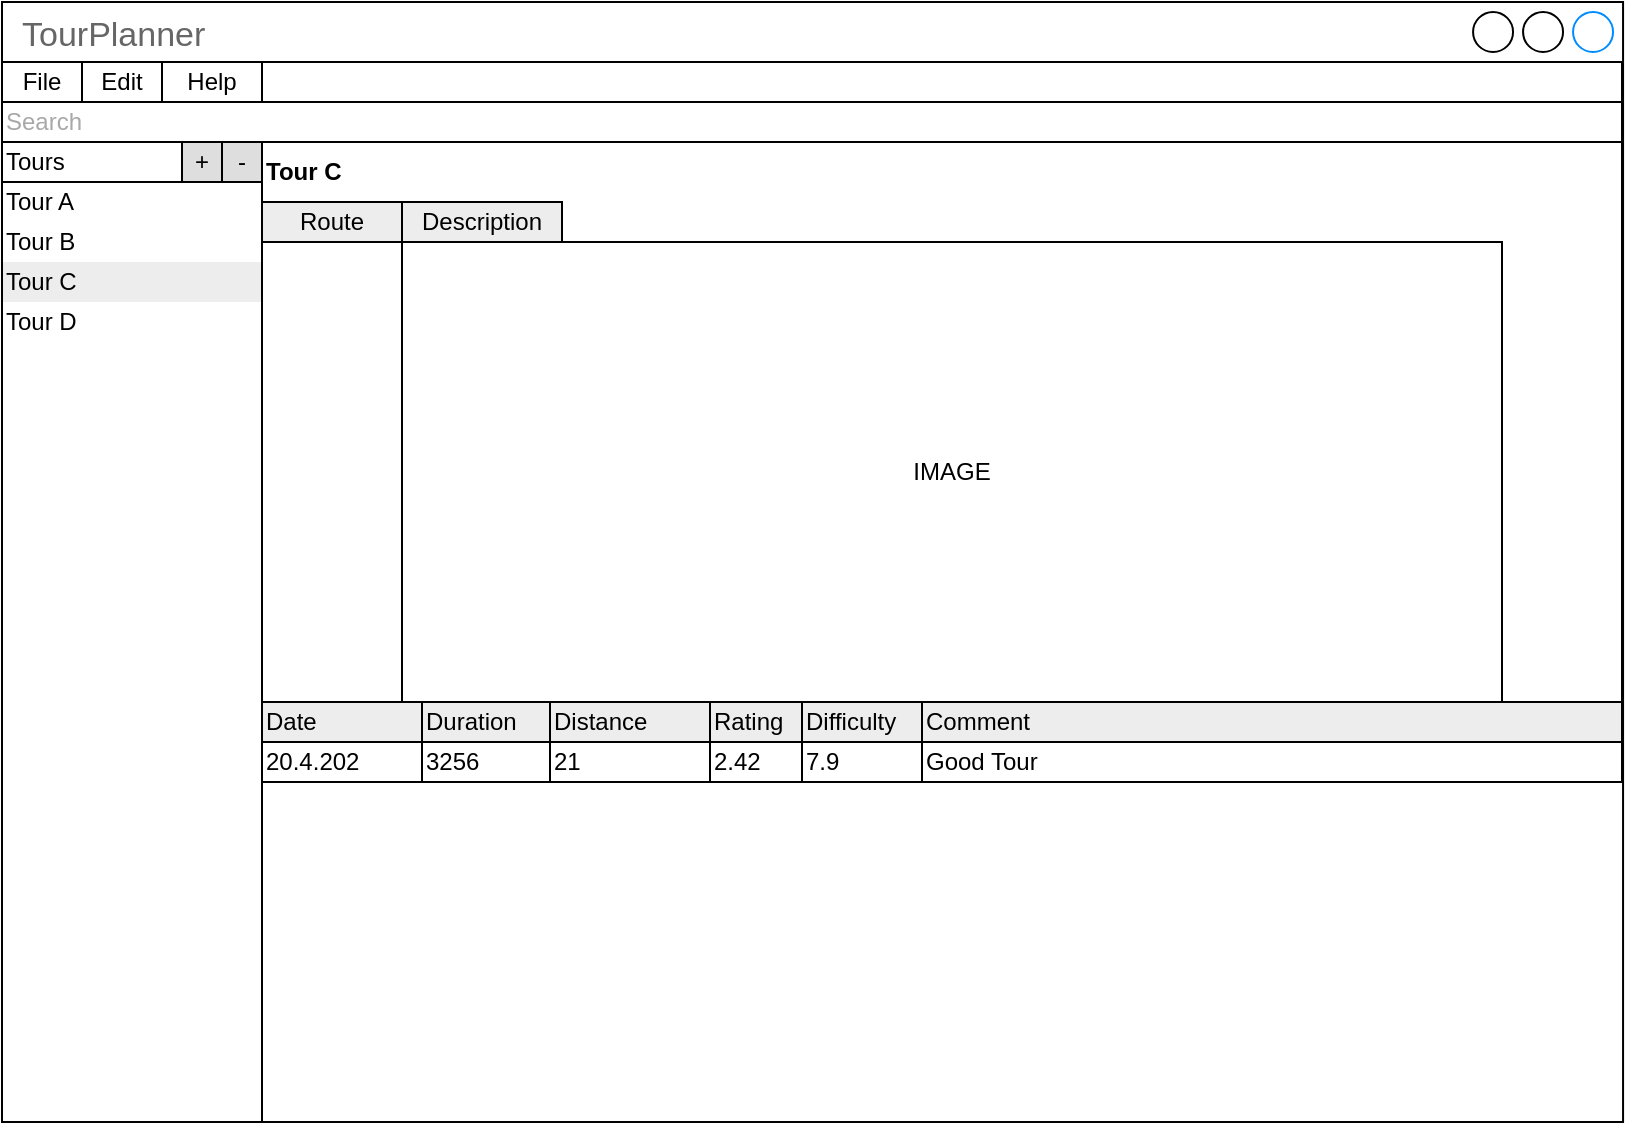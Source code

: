 <mxfile version="15.7.3" type="device"><diagram id="NjEDE9Ji4oVCSWLZDx3t" name="Seite-1"><mxGraphModel dx="1574" dy="1224" grid="1" gridSize="10" guides="1" tooltips="1" connect="1" arrows="1" fold="1" page="1" pageScale="1" pageWidth="1169" pageHeight="827" math="0" shadow="0"><root><mxCell id="0"/><mxCell id="1" parent="0"/><mxCell id="Xo7RUKj6fzfYyxs_4bT1-1" value="TourPlanner" style="strokeWidth=1;shadow=0;dashed=0;align=center;html=1;shape=mxgraph.mockup.containers.window;align=left;verticalAlign=top;spacingLeft=8;strokeColor2=#008cff;strokeColor3=#c4c4c4;fontColor=#666666;mainText=;fontSize=17;labelBackgroundColor=none;" parent="1" vertex="1"><mxGeometry x="190" y="110" width="810.53" height="560" as="geometry"/></mxCell><mxCell id="x15Q9QwnAwCx-KuURmq9-1" value="" style="rounded=0;whiteSpace=wrap;html=1;" vertex="1" parent="1"><mxGeometry x="190" y="140" width="810" height="20" as="geometry"/></mxCell><mxCell id="x15Q9QwnAwCx-KuURmq9-2" value="Search" style="rounded=0;whiteSpace=wrap;html=1;align=left;fontColor=#A8A8A8;" vertex="1" parent="1"><mxGeometry x="190" y="160" width="810" height="20" as="geometry"/></mxCell><mxCell id="x15Q9QwnAwCx-KuURmq9-3" value="File" style="rounded=0;whiteSpace=wrap;html=1;align=center;" vertex="1" parent="1"><mxGeometry x="190" y="140" width="40" height="20" as="geometry"/></mxCell><mxCell id="x15Q9QwnAwCx-KuURmq9-4" value="Edit" style="rounded=0;whiteSpace=wrap;html=1;align=center;" vertex="1" parent="1"><mxGeometry x="230" y="140" width="40" height="20" as="geometry"/></mxCell><mxCell id="x15Q9QwnAwCx-KuURmq9-5" value="Help" style="rounded=0;whiteSpace=wrap;html=1;align=center;" vertex="1" parent="1"><mxGeometry x="270" y="140" width="50" height="20" as="geometry"/></mxCell><mxCell id="x15Q9QwnAwCx-KuURmq9-13" value="Tour C" style="text;html=1;strokeColor=none;fillColor=#EDEDED;align=left;verticalAlign=middle;whiteSpace=wrap;rounded=0;labelBackgroundColor=none;fontColor=#000000;" vertex="1" parent="1"><mxGeometry x="190" y="240" width="130" height="20" as="geometry"/></mxCell><mxCell id="x15Q9QwnAwCx-KuURmq9-7" value="&lt;font color=&quot;#000000&quot;&gt;Tours&lt;/font&gt;" style="rounded=0;whiteSpace=wrap;html=1;fontColor=#A8A8A8;align=left;" vertex="1" parent="1"><mxGeometry x="190" y="180" width="130" height="20" as="geometry"/></mxCell><mxCell id="x15Q9QwnAwCx-KuURmq9-8" value="-" style="rounded=0;whiteSpace=wrap;html=1;fontColor=#000000;align=center;labelBackgroundColor=none;fillColor=#DEDEDE;" vertex="1" parent="1"><mxGeometry x="300" y="180" width="20" height="20" as="geometry"/></mxCell><mxCell id="x15Q9QwnAwCx-KuURmq9-9" value="+" style="rounded=0;whiteSpace=wrap;html=1;fontColor=#000000;align=center;labelBackgroundColor=none;fillColor=#DEDEDE;" vertex="1" parent="1"><mxGeometry x="280" y="180" width="20" height="20" as="geometry"/></mxCell><mxCell id="x15Q9QwnAwCx-KuURmq9-11" value="Tour A" style="text;html=1;strokeColor=none;fillColor=none;align=left;verticalAlign=middle;whiteSpace=wrap;rounded=0;labelBackgroundColor=none;fontColor=#000000;" vertex="1" parent="1"><mxGeometry x="190" y="200" width="130" height="20" as="geometry"/></mxCell><mxCell id="x15Q9QwnAwCx-KuURmq9-12" value="Tour B&lt;span style=&quot;color: rgba(0 , 0 , 0 , 0) ; font-family: monospace ; font-size: 0px&quot;&gt;%3CmxGraphModel%3E%3Croot%3E%3CmxCell%20id%3D%220%22%2F%3E%3CmxCell%20id%3D%221%22%20parent%3D%220%22%2F%3E%3CmxCell%20id%3D%222%22%20value%3D%22Tour%20A%22%20style%3D%22text%3Bhtml%3D1%3BstrokeColor%3Dnone%3BfillColor%3Dnone%3Balign%3Dleft%3BverticalAlign%3Dmiddle%3BwhiteSpace%3Dwrap%3Brounded%3D0%3BlabelBackgroundColor%3Dnone%3BfontColor%3D%23000000%3B%22%20vertex%3D%221%22%20parent%3D%221%22%3E%3CmxGeometry%20x%3D%2210%22%20y%3D%22230%22%20width%3D%22130%22%20height%3D%2220%22%20as%3D%22geometry%22%2F%3E%3C%2FmxCell%3E%3C%2Froot%3E%3C%2FmxGraphModel%3E&lt;/span&gt;" style="text;html=1;strokeColor=none;fillColor=none;align=left;verticalAlign=middle;whiteSpace=wrap;rounded=0;labelBackgroundColor=none;fontColor=#000000;" vertex="1" parent="1"><mxGeometry x="190" y="220" width="130" height="20" as="geometry"/></mxCell><mxCell id="x15Q9QwnAwCx-KuURmq9-14" value="Tour D" style="text;html=1;strokeColor=none;fillColor=none;align=left;verticalAlign=middle;whiteSpace=wrap;rounded=0;labelBackgroundColor=none;fontColor=#000000;" vertex="1" parent="1"><mxGeometry x="190" y="260" width="130" height="20" as="geometry"/></mxCell><mxCell id="x15Q9QwnAwCx-KuURmq9-6" value="" style="rounded=0;whiteSpace=wrap;html=1;fontColor=#A8A8A8;align=center;fillColor=none;" vertex="1" parent="1"><mxGeometry x="190" y="180" width="130" height="490" as="geometry"/></mxCell><mxCell id="x15Q9QwnAwCx-KuURmq9-16" value="" style="rounded=0;whiteSpace=wrap;html=1;labelBackgroundColor=none;fontColor=#000000;fillColor=none;align=left;" vertex="1" parent="1"><mxGeometry x="320" y="180" width="680" height="280" as="geometry"/></mxCell><mxCell id="x15Q9QwnAwCx-KuURmq9-17" value="" style="rounded=0;whiteSpace=wrap;html=1;labelBackgroundColor=none;fontColor=#000000;fillColor=#EDEDED;align=left;" vertex="1" parent="1"><mxGeometry x="320" y="460" width="680" height="20" as="geometry"/></mxCell><mxCell id="x15Q9QwnAwCx-KuURmq9-21" value="Date" style="rounded=0;whiteSpace=wrap;html=1;labelBackgroundColor=none;fontColor=#000000;fillColor=#EDEDED;align=left;" vertex="1" parent="1"><mxGeometry x="320" y="460" width="80" height="20" as="geometry"/></mxCell><mxCell id="x15Q9QwnAwCx-KuURmq9-22" value="Duration" style="rounded=0;whiteSpace=wrap;html=1;labelBackgroundColor=none;fontColor=#000000;fillColor=#EDEDED;align=left;" vertex="1" parent="1"><mxGeometry x="400" y="460" width="64" height="20" as="geometry"/></mxCell><mxCell id="x15Q9QwnAwCx-KuURmq9-23" value="Distance" style="rounded=0;whiteSpace=wrap;html=1;labelBackgroundColor=none;fontColor=#000000;fillColor=#EDEDED;align=left;" vertex="1" parent="1"><mxGeometry x="464" y="460" width="80" height="20" as="geometry"/></mxCell><mxCell id="x15Q9QwnAwCx-KuURmq9-24" value="Rating" style="rounded=0;whiteSpace=wrap;html=1;labelBackgroundColor=none;fontColor=#000000;fillColor=#EDEDED;align=left;" vertex="1" parent="1"><mxGeometry x="544" y="460" width="50" height="20" as="geometry"/></mxCell><mxCell id="x15Q9QwnAwCx-KuURmq9-25" value="Difficulty" style="rounded=0;whiteSpace=wrap;html=1;labelBackgroundColor=none;fontColor=#000000;fillColor=#EDEDED;align=left;" vertex="1" parent="1"><mxGeometry x="590" y="460" width="60" height="20" as="geometry"/></mxCell><mxCell id="x15Q9QwnAwCx-KuURmq9-26" value="Comment" style="rounded=0;whiteSpace=wrap;html=1;labelBackgroundColor=none;fontColor=#000000;fillColor=#EDEDED;align=left;" vertex="1" parent="1"><mxGeometry x="650" y="460" width="350" height="20" as="geometry"/></mxCell><mxCell id="x15Q9QwnAwCx-KuURmq9-27" value="" style="rounded=0;whiteSpace=wrap;html=1;labelBackgroundColor=none;fontColor=#000000;fillColor=none;align=left;" vertex="1" parent="1"><mxGeometry x="320" y="480" width="680" height="20" as="geometry"/></mxCell><mxCell id="x15Q9QwnAwCx-KuURmq9-29" value="3256" style="rounded=0;whiteSpace=wrap;html=1;labelBackgroundColor=none;fontColor=#000000;fillColor=none;align=left;" vertex="1" parent="1"><mxGeometry x="400" y="480" width="64" height="20" as="geometry"/></mxCell><mxCell id="x15Q9QwnAwCx-KuURmq9-30" value="21" style="rounded=0;whiteSpace=wrap;html=1;labelBackgroundColor=none;fontColor=#000000;fillColor=none;align=left;" vertex="1" parent="1"><mxGeometry x="464" y="480" width="80" height="20" as="geometry"/></mxCell><mxCell id="x15Q9QwnAwCx-KuURmq9-31" value="2.42" style="rounded=0;whiteSpace=wrap;html=1;labelBackgroundColor=none;fontColor=#000000;fillColor=none;align=left;" vertex="1" parent="1"><mxGeometry x="544" y="480" width="46" height="20" as="geometry"/></mxCell><mxCell id="x15Q9QwnAwCx-KuURmq9-32" value="7.9" style="rounded=0;whiteSpace=wrap;html=1;labelBackgroundColor=none;fontColor=#000000;fillColor=none;align=left;" vertex="1" parent="1"><mxGeometry x="590" y="480" width="60" height="20" as="geometry"/></mxCell><mxCell id="x15Q9QwnAwCx-KuURmq9-33" value="Good Tour" style="rounded=0;whiteSpace=wrap;html=1;labelBackgroundColor=none;fontColor=#000000;fillColor=none;align=left;" vertex="1" parent="1"><mxGeometry x="650" y="480" width="350" height="20" as="geometry"/></mxCell><mxCell id="x15Q9QwnAwCx-KuURmq9-34" value="20.4.202" style="rounded=0;whiteSpace=wrap;html=1;labelBackgroundColor=none;fontColor=#000000;fillColor=none;align=left;" vertex="1" parent="1"><mxGeometry x="320" y="480" width="80" height="20" as="geometry"/></mxCell><mxCell id="x15Q9QwnAwCx-KuURmq9-35" value="Tour C" style="text;html=1;strokeColor=none;fillColor=none;align=left;verticalAlign=middle;whiteSpace=wrap;rounded=0;labelBackgroundColor=none;fontColor=#000000;fontStyle=1" vertex="1" parent="1"><mxGeometry x="320" y="180" width="680" height="30" as="geometry"/></mxCell><mxCell id="x15Q9QwnAwCx-KuURmq9-37" value="Route" style="rounded=0;whiteSpace=wrap;html=1;labelBackgroundColor=none;fontColor=#000000;fillColor=#EDEDED;align=center;" vertex="1" parent="1"><mxGeometry x="320" y="210" width="70" height="20" as="geometry"/></mxCell><mxCell id="x15Q9QwnAwCx-KuURmq9-38" value="Description" style="rounded=0;whiteSpace=wrap;html=1;labelBackgroundColor=none;fontColor=#000000;fillColor=#EDEDED;align=center;" vertex="1" parent="1"><mxGeometry x="390" y="210" width="80" height="20" as="geometry"/></mxCell><mxCell id="x15Q9QwnAwCx-KuURmq9-39" value="IMAGE" style="rounded=0;whiteSpace=wrap;html=1;labelBackgroundColor=none;fontColor=#000000;fillColor=none;align=center;" vertex="1" parent="1"><mxGeometry x="390" y="230" width="550" height="230" as="geometry"/></mxCell></root></mxGraphModel></diagram></mxfile>